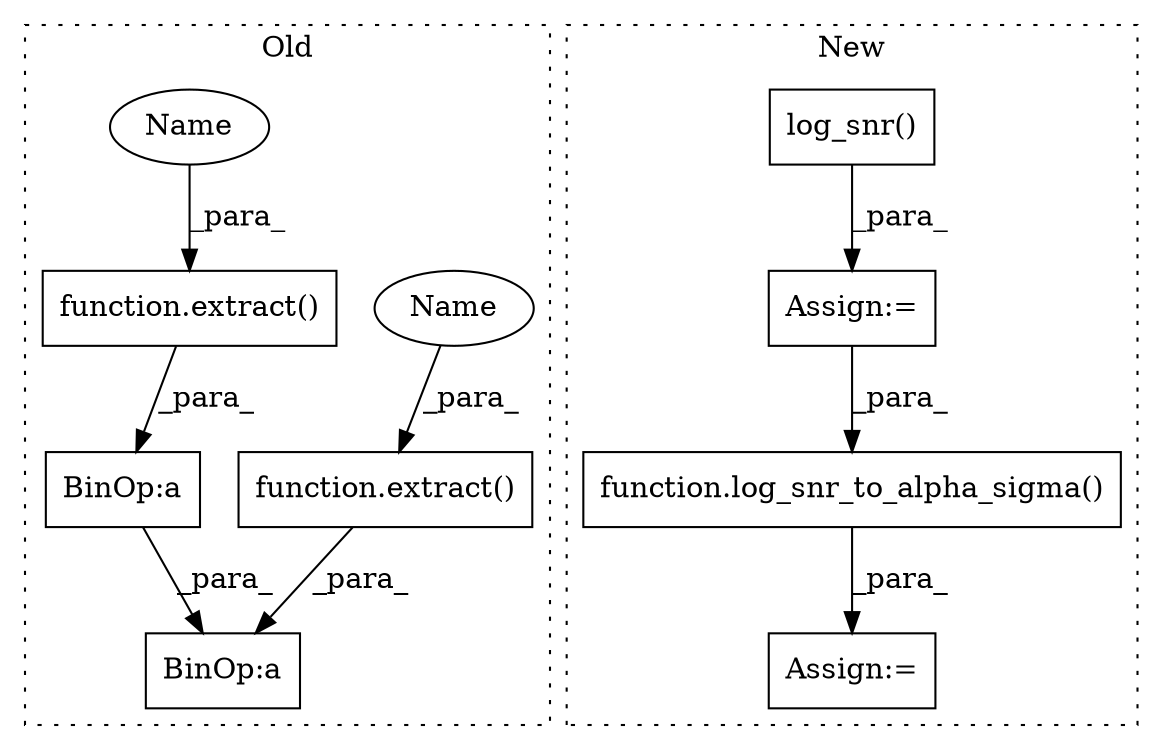 digraph G {
subgraph cluster0 {
1 [label="function.extract()" a="75" s="14771,14825" l="8,1" shape="box"];
3 [label="function.extract()" a="75" s="14689,14741" l="8,1" shape="box"];
5 [label="BinOp:a" a="82" s="14742" l="3" shape="box"];
8 [label="BinOp:a" a="82" s="14754" l="17" shape="box"];
9 [label="Name" a="87" s="14813" l="1" shape="ellipse"];
10 [label="Name" a="87" s="14729" l="1" shape="ellipse"];
label = "Old";
style="dotted";
}
subgraph cluster1 {
2 [label="log_snr()" a="75" s="14223,14237" l="13,1" shape="box"];
4 [label="function.log_snr_to_alpha_sigma()" a="75" s="14312,14342" l="23,1" shape="box"];
6 [label="Assign:=" a="68" s="14302" l="10" shape="box"];
7 [label="Assign:=" a="68" s="14254" l="3" shape="box"];
label = "New";
style="dotted";
}
1 -> 8 [label="_para_"];
2 -> 7 [label="_para_"];
3 -> 5 [label="_para_"];
4 -> 6 [label="_para_"];
5 -> 8 [label="_para_"];
7 -> 4 [label="_para_"];
9 -> 1 [label="_para_"];
10 -> 3 [label="_para_"];
}